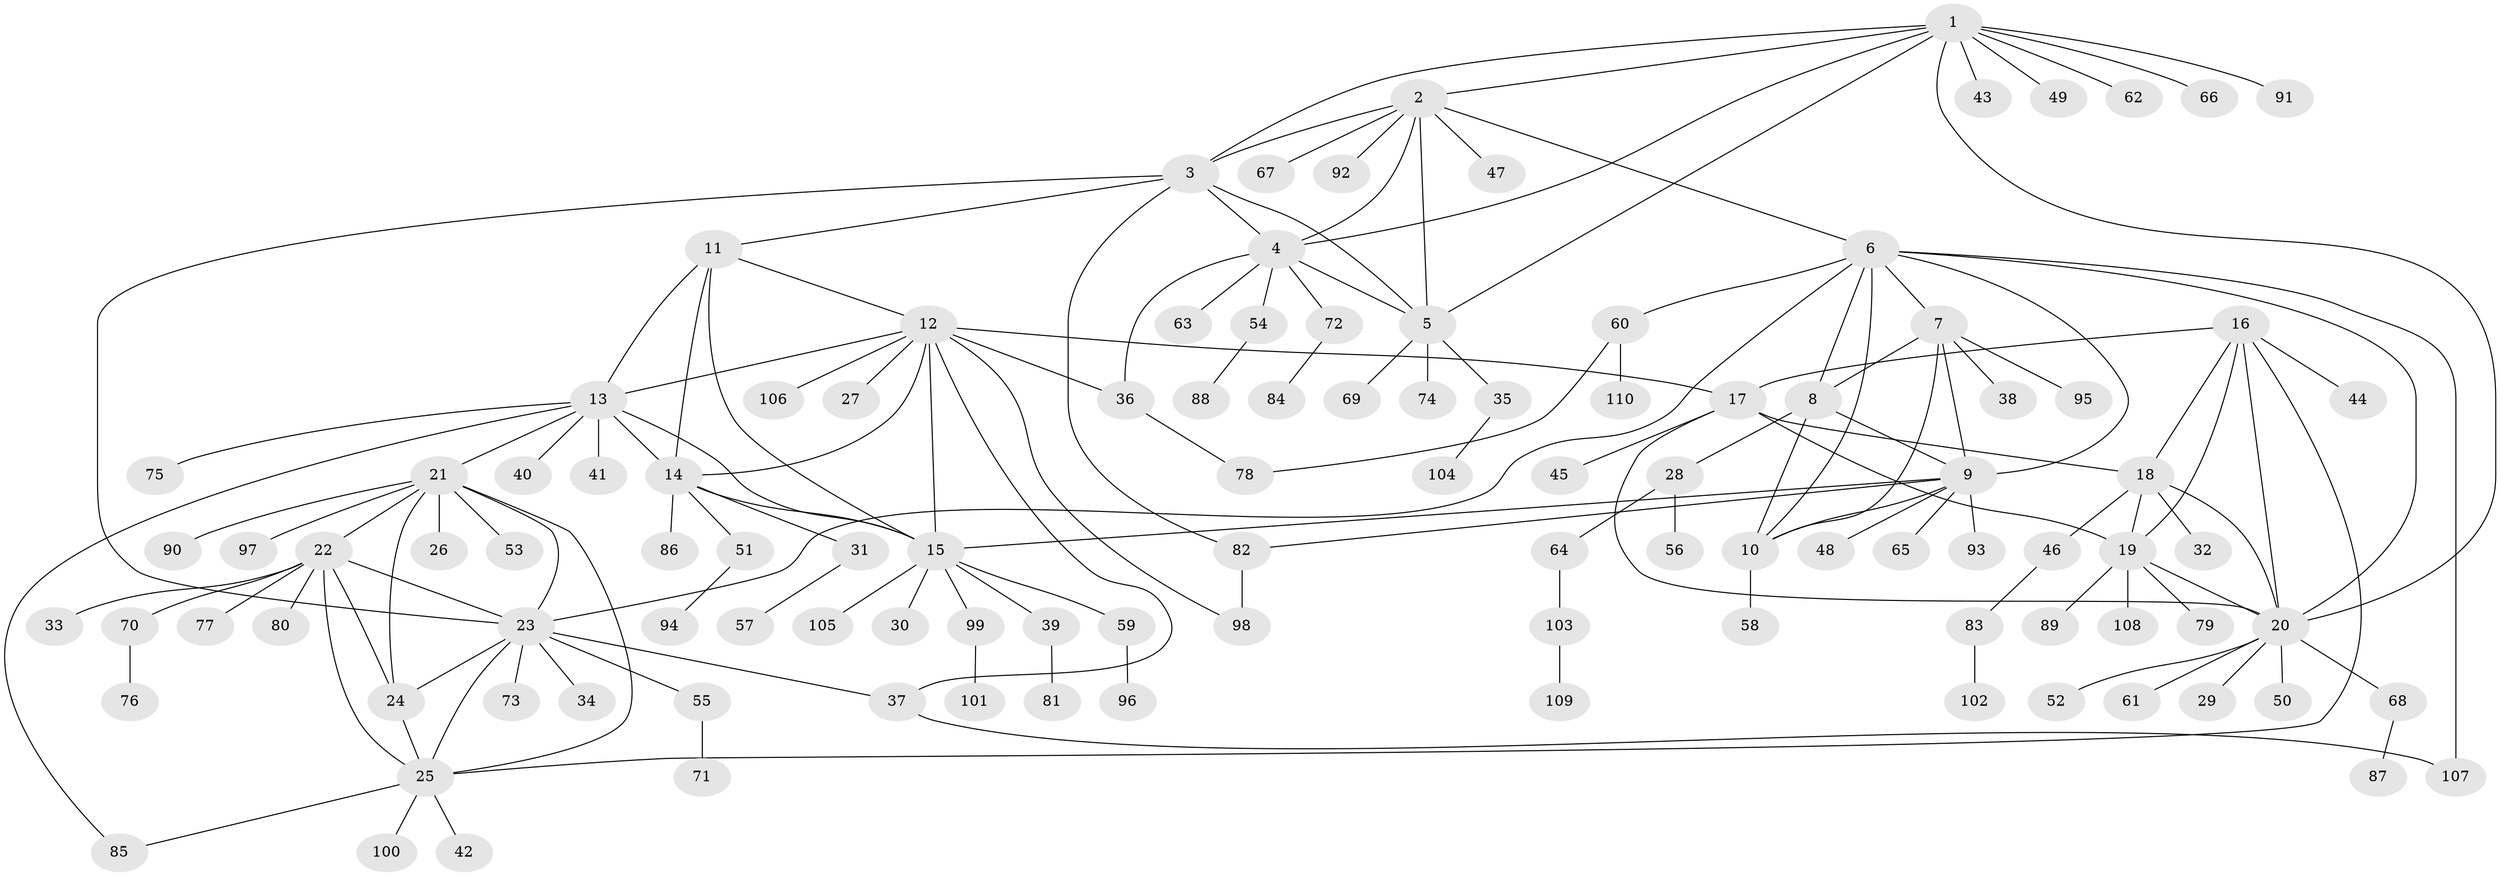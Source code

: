 // coarse degree distribution, {6: 0.08928571428571429, 5: 0.14285714285714285, 7: 0.07142857142857142, 9: 0.03571428571428571, 4: 0.05357142857142857, 8: 0.03571428571428571, 10: 0.017857142857142856, 2: 0.08928571428571429, 1: 0.42857142857142855, 3: 0.03571428571428571}
// Generated by graph-tools (version 1.1) at 2025/52/03/04/25 22:52:08]
// undirected, 110 vertices, 152 edges
graph export_dot {
  node [color=gray90,style=filled];
  1;
  2;
  3;
  4;
  5;
  6;
  7;
  8;
  9;
  10;
  11;
  12;
  13;
  14;
  15;
  16;
  17;
  18;
  19;
  20;
  21;
  22;
  23;
  24;
  25;
  26;
  27;
  28;
  29;
  30;
  31;
  32;
  33;
  34;
  35;
  36;
  37;
  38;
  39;
  40;
  41;
  42;
  43;
  44;
  45;
  46;
  47;
  48;
  49;
  50;
  51;
  52;
  53;
  54;
  55;
  56;
  57;
  58;
  59;
  60;
  61;
  62;
  63;
  64;
  65;
  66;
  67;
  68;
  69;
  70;
  71;
  72;
  73;
  74;
  75;
  76;
  77;
  78;
  79;
  80;
  81;
  82;
  83;
  84;
  85;
  86;
  87;
  88;
  89;
  90;
  91;
  92;
  93;
  94;
  95;
  96;
  97;
  98;
  99;
  100;
  101;
  102;
  103;
  104;
  105;
  106;
  107;
  108;
  109;
  110;
  1 -- 2;
  1 -- 3;
  1 -- 4;
  1 -- 5;
  1 -- 20;
  1 -- 43;
  1 -- 49;
  1 -- 62;
  1 -- 66;
  1 -- 91;
  2 -- 3;
  2 -- 4;
  2 -- 5;
  2 -- 6;
  2 -- 47;
  2 -- 67;
  2 -- 92;
  3 -- 4;
  3 -- 5;
  3 -- 11;
  3 -- 23;
  3 -- 82;
  4 -- 5;
  4 -- 36;
  4 -- 54;
  4 -- 63;
  4 -- 72;
  5 -- 35;
  5 -- 69;
  5 -- 74;
  6 -- 7;
  6 -- 8;
  6 -- 9;
  6 -- 10;
  6 -- 20;
  6 -- 23;
  6 -- 60;
  6 -- 107;
  7 -- 8;
  7 -- 9;
  7 -- 10;
  7 -- 38;
  7 -- 95;
  8 -- 9;
  8 -- 10;
  8 -- 28;
  9 -- 10;
  9 -- 15;
  9 -- 48;
  9 -- 65;
  9 -- 82;
  9 -- 93;
  10 -- 58;
  11 -- 12;
  11 -- 13;
  11 -- 14;
  11 -- 15;
  12 -- 13;
  12 -- 14;
  12 -- 15;
  12 -- 17;
  12 -- 27;
  12 -- 36;
  12 -- 37;
  12 -- 98;
  12 -- 106;
  13 -- 14;
  13 -- 15;
  13 -- 21;
  13 -- 40;
  13 -- 41;
  13 -- 75;
  13 -- 85;
  14 -- 15;
  14 -- 31;
  14 -- 51;
  14 -- 86;
  15 -- 30;
  15 -- 39;
  15 -- 59;
  15 -- 99;
  15 -- 105;
  16 -- 17;
  16 -- 18;
  16 -- 19;
  16 -- 20;
  16 -- 25;
  16 -- 44;
  17 -- 18;
  17 -- 19;
  17 -- 20;
  17 -- 45;
  18 -- 19;
  18 -- 20;
  18 -- 32;
  18 -- 46;
  19 -- 20;
  19 -- 79;
  19 -- 89;
  19 -- 108;
  20 -- 29;
  20 -- 50;
  20 -- 52;
  20 -- 61;
  20 -- 68;
  21 -- 22;
  21 -- 23;
  21 -- 24;
  21 -- 25;
  21 -- 26;
  21 -- 53;
  21 -- 90;
  21 -- 97;
  22 -- 23;
  22 -- 24;
  22 -- 25;
  22 -- 33;
  22 -- 70;
  22 -- 77;
  22 -- 80;
  23 -- 24;
  23 -- 25;
  23 -- 34;
  23 -- 37;
  23 -- 55;
  23 -- 73;
  24 -- 25;
  25 -- 42;
  25 -- 85;
  25 -- 100;
  28 -- 56;
  28 -- 64;
  31 -- 57;
  35 -- 104;
  36 -- 78;
  37 -- 107;
  39 -- 81;
  46 -- 83;
  51 -- 94;
  54 -- 88;
  55 -- 71;
  59 -- 96;
  60 -- 78;
  60 -- 110;
  64 -- 103;
  68 -- 87;
  70 -- 76;
  72 -- 84;
  82 -- 98;
  83 -- 102;
  99 -- 101;
  103 -- 109;
}
